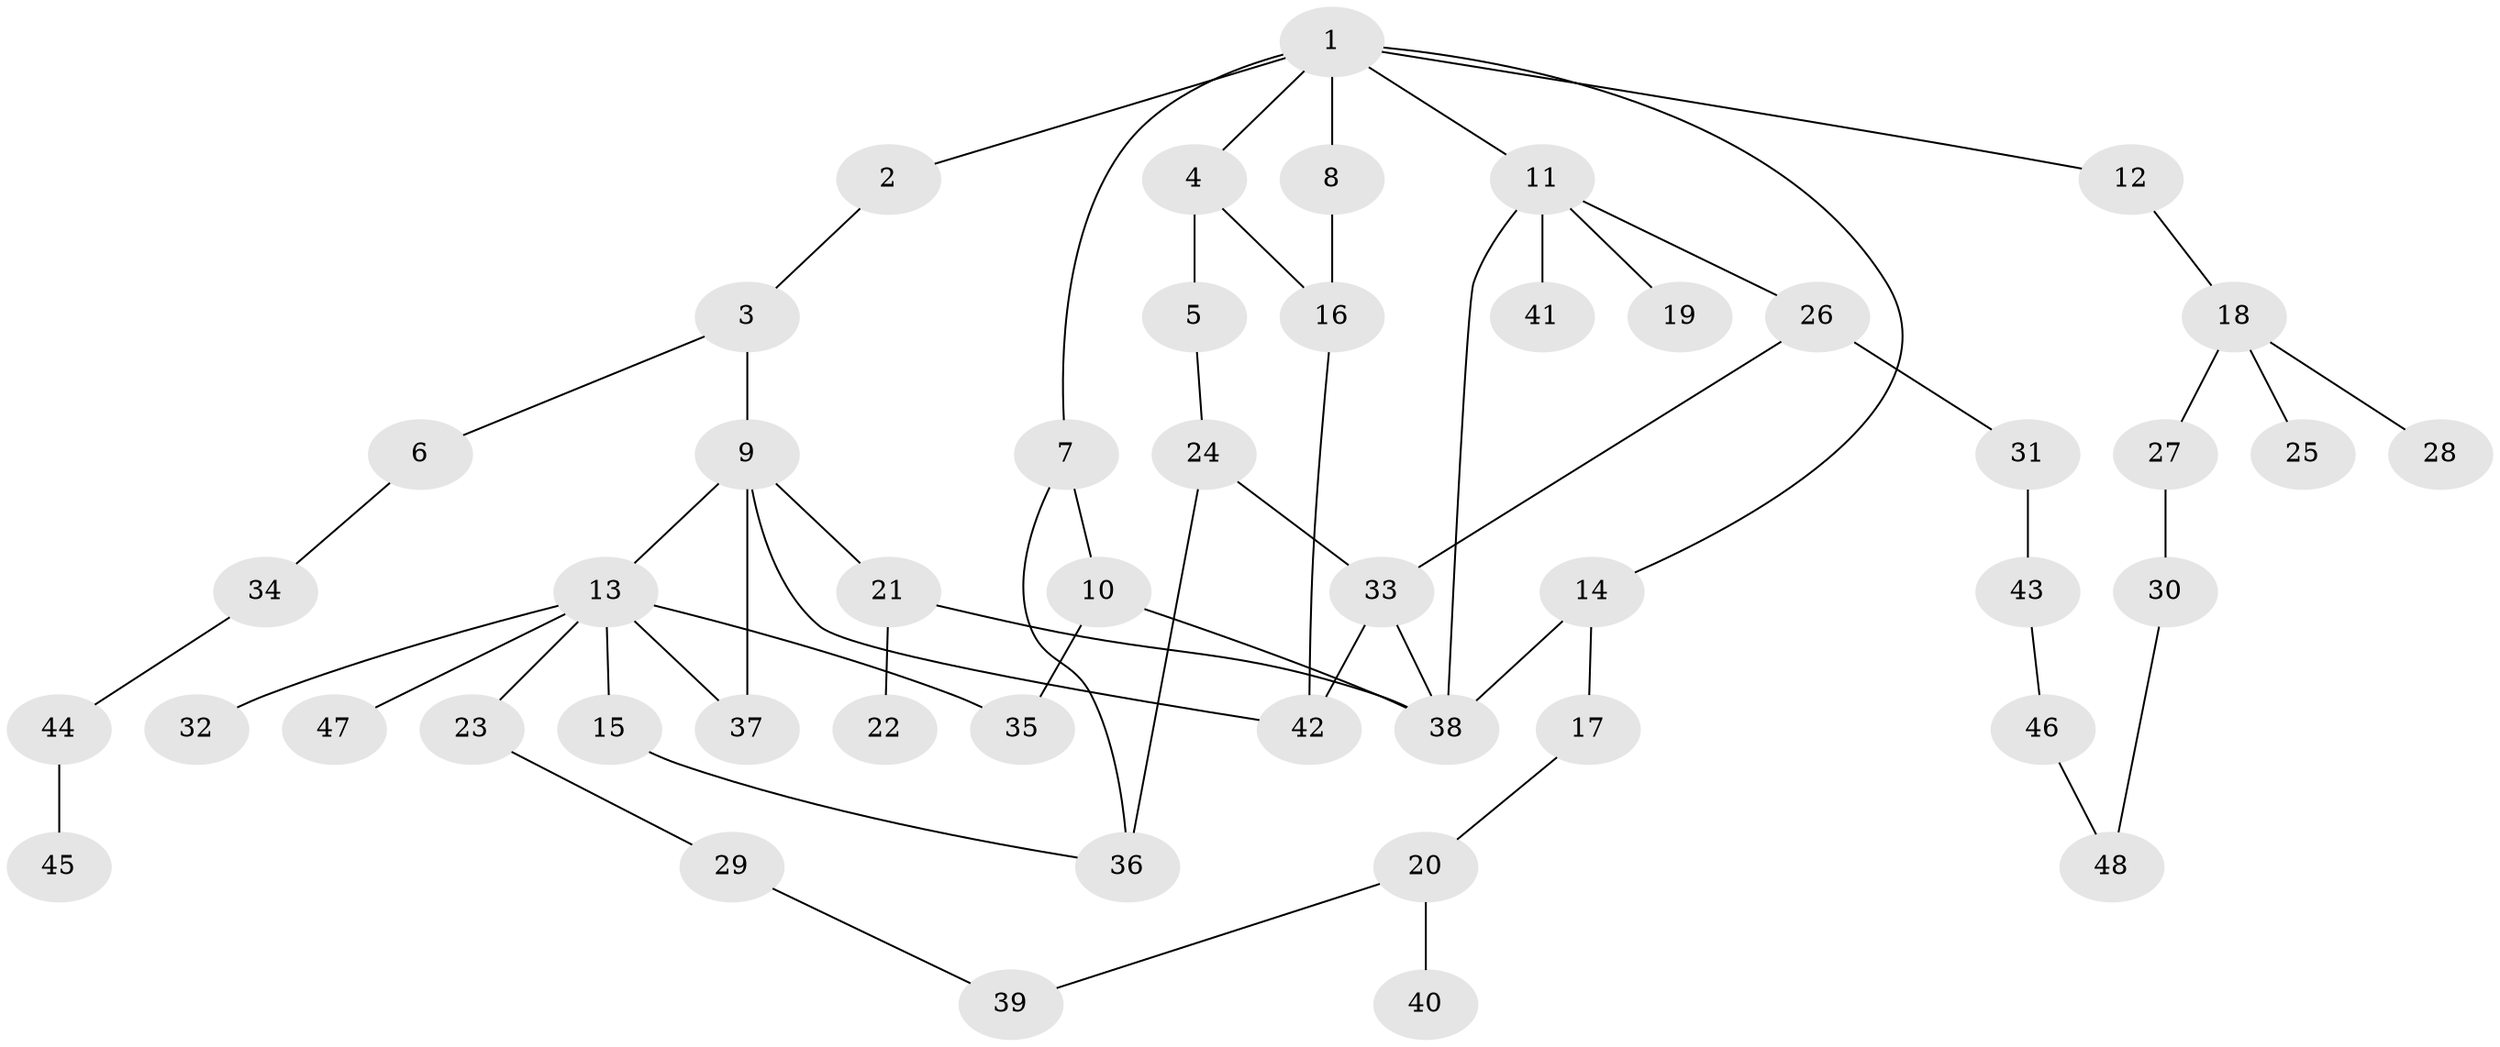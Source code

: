 // original degree distribution, {7: 0.012658227848101266, 3: 0.17721518987341772, 4: 0.12658227848101267, 2: 0.27848101265822783, 5: 0.0379746835443038, 8: 0.012658227848101266, 1: 0.35443037974683544}
// Generated by graph-tools (version 1.1) at 2025/49/03/04/25 22:49:09]
// undirected, 48 vertices, 61 edges
graph export_dot {
  node [color=gray90,style=filled];
  1;
  2;
  3;
  4;
  5;
  6;
  7;
  8;
  9;
  10;
  11;
  12;
  13;
  14;
  15;
  16;
  17;
  18;
  19;
  20;
  21;
  22;
  23;
  24;
  25;
  26;
  27;
  28;
  29;
  30;
  31;
  32;
  33;
  34;
  35;
  36;
  37;
  38;
  39;
  40;
  41;
  42;
  43;
  44;
  45;
  46;
  47;
  48;
  1 -- 2 [weight=1.0];
  1 -- 4 [weight=1.0];
  1 -- 7 [weight=1.0];
  1 -- 8 [weight=1.0];
  1 -- 11 [weight=1.0];
  1 -- 12 [weight=1.0];
  1 -- 14 [weight=1.0];
  2 -- 3 [weight=1.0];
  3 -- 6 [weight=1.0];
  3 -- 9 [weight=1.0];
  4 -- 5 [weight=2.0];
  4 -- 16 [weight=1.0];
  5 -- 24 [weight=1.0];
  6 -- 34 [weight=1.0];
  7 -- 10 [weight=3.0];
  7 -- 36 [weight=1.0];
  8 -- 16 [weight=1.0];
  9 -- 13 [weight=1.0];
  9 -- 21 [weight=1.0];
  9 -- 37 [weight=1.0];
  9 -- 42 [weight=1.0];
  10 -- 35 [weight=1.0];
  10 -- 38 [weight=1.0];
  11 -- 19 [weight=1.0];
  11 -- 26 [weight=1.0];
  11 -- 38 [weight=1.0];
  11 -- 41 [weight=1.0];
  12 -- 18 [weight=1.0];
  13 -- 15 [weight=1.0];
  13 -- 23 [weight=1.0];
  13 -- 32 [weight=1.0];
  13 -- 35 [weight=1.0];
  13 -- 37 [weight=1.0];
  13 -- 47 [weight=1.0];
  14 -- 17 [weight=1.0];
  14 -- 38 [weight=1.0];
  15 -- 36 [weight=1.0];
  16 -- 42 [weight=1.0];
  17 -- 20 [weight=1.0];
  18 -- 25 [weight=1.0];
  18 -- 27 [weight=1.0];
  18 -- 28 [weight=1.0];
  20 -- 39 [weight=1.0];
  20 -- 40 [weight=1.0];
  21 -- 22 [weight=1.0];
  21 -- 38 [weight=1.0];
  23 -- 29 [weight=1.0];
  24 -- 33 [weight=1.0];
  24 -- 36 [weight=1.0];
  26 -- 31 [weight=1.0];
  26 -- 33 [weight=1.0];
  27 -- 30 [weight=1.0];
  29 -- 39 [weight=1.0];
  30 -- 48 [weight=1.0];
  31 -- 43 [weight=1.0];
  33 -- 38 [weight=1.0];
  33 -- 42 [weight=1.0];
  34 -- 44 [weight=1.0];
  43 -- 46 [weight=1.0];
  44 -- 45 [weight=1.0];
  46 -- 48 [weight=1.0];
}
